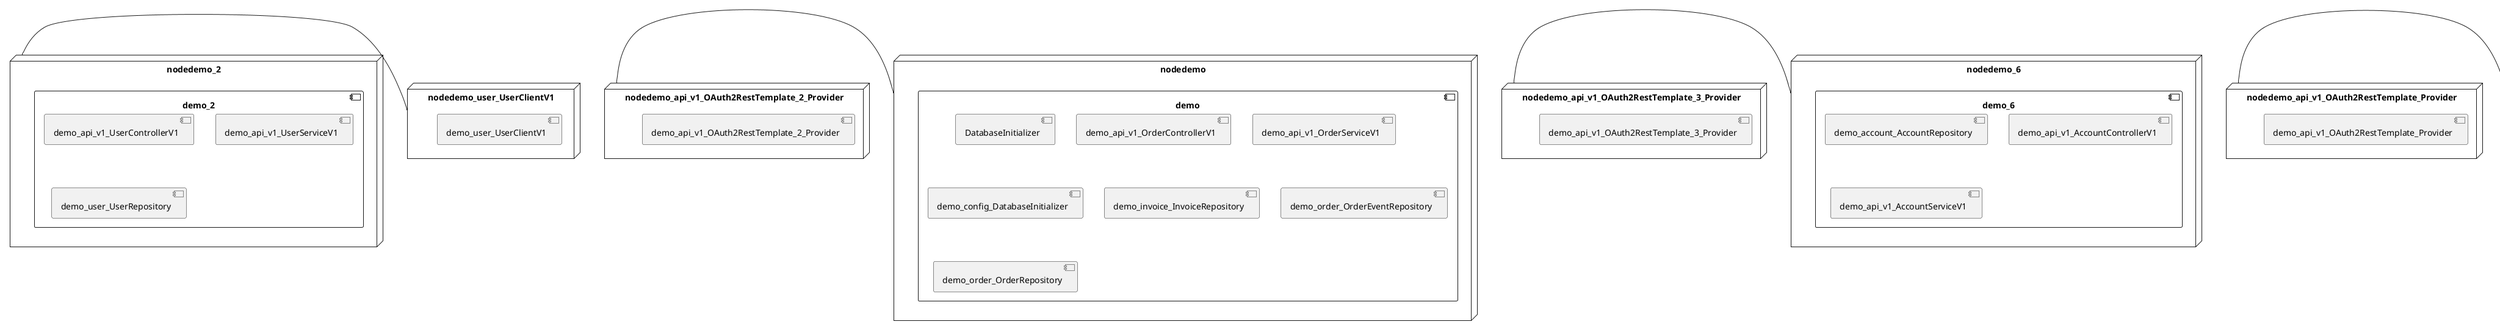 @startuml
skinparam fixCircleLabelOverlapping true
skinparam componentStyle uml2
node nodedemo {
component demo {
[DatabaseInitializer] [[kbastani-spring-cloud-event-sourcing-example.system#_sDG7AKFmEe-ex7yIy_rlqA]]
[demo_api_v1_OrderControllerV1] [[kbastani-spring-cloud-event-sourcing-example.system#_sDG7AKFmEe-ex7yIy_rlqA]]
[demo_api_v1_OrderServiceV1] [[kbastani-spring-cloud-event-sourcing-example.system#_sDG7AKFmEe-ex7yIy_rlqA]]
[demo_config_DatabaseInitializer] [[kbastani-spring-cloud-event-sourcing-example.system#_sDG7AKFmEe-ex7yIy_rlqA]]
[demo_invoice_InvoiceRepository] [[kbastani-spring-cloud-event-sourcing-example.system#_sDG7AKFmEe-ex7yIy_rlqA]]
[demo_order_OrderEventRepository] [[kbastani-spring-cloud-event-sourcing-example.system#_sDG7AKFmEe-ex7yIy_rlqA]]
[demo_order_OrderRepository] [[kbastani-spring-cloud-event-sourcing-example.system#_sDG7AKFmEe-ex7yIy_rlqA]]
}
}
node nodedemo_2 {
component demo_2 {
[demo_api_v1_UserControllerV1] [[kbastani-spring-cloud-event-sourcing-example.system#_sDG7AKFmEe-ex7yIy_rlqA]]
[demo_api_v1_UserServiceV1] [[kbastani-spring-cloud-event-sourcing-example.system#_sDG7AKFmEe-ex7yIy_rlqA]]
[demo_user_UserRepository] [[kbastani-spring-cloud-event-sourcing-example.system#_sDG7AKFmEe-ex7yIy_rlqA]]
}
}
node nodedemo_3 {
component demo_3 {
[demo_api_v1_ShoppingCartControllerV1] [[kbastani-spring-cloud-event-sourcing-example.system#_sDG7AKFmEe-ex7yIy_rlqA]]
[demo_api_v1_ShoppingCartServiceV1] [[kbastani-spring-cloud-event-sourcing-example.system#_sDG7AKFmEe-ex7yIy_rlqA]]
[demo_cart_CartEventRepository] [[kbastani-spring-cloud-event-sourcing-example.system#_sDG7AKFmEe-ex7yIy_rlqA]]
}
}
node nodedemo_4 {
component demo_4 {
[demo_UserController] [[kbastani-spring-cloud-event-sourcing-example.system#_sDG7AKFmEe-ex7yIy_rlqA]]
[demo_UserRepository] [[kbastani-spring-cloud-event-sourcing-example.system#_sDG7AKFmEe-ex7yIy_rlqA]]
[demo_UserService] [[kbastani-spring-cloud-event-sourcing-example.system#_sDG7AKFmEe-ex7yIy_rlqA]]
[demo_login_UserController] [[kbastani-spring-cloud-event-sourcing-example.system#_sDG7AKFmEe-ex7yIy_rlqA]]
}
}
node nodedemo_5 {
component demo_5 {
[demo_api_v1_CatalogControllerV1] [[kbastani-spring-cloud-event-sourcing-example.system#_sDG7AKFmEe-ex7yIy_rlqA]]
[demo_api_v1_CatalogServiceV1] [[kbastani-spring-cloud-event-sourcing-example.system#_sDG7AKFmEe-ex7yIy_rlqA]]
[demo_catalog_CatalogInfoRepository] [[kbastani-spring-cloud-event-sourcing-example.system#_sDG7AKFmEe-ex7yIy_rlqA]]
}
}
node nodedemo_6 {
component demo_6 {
[demo_account_AccountRepository] [[kbastani-spring-cloud-event-sourcing-example.system#_sDG7AKFmEe-ex7yIy_rlqA]]
[demo_api_v1_AccountControllerV1] [[kbastani-spring-cloud-event-sourcing-example.system#_sDG7AKFmEe-ex7yIy_rlqA]]
[demo_api_v1_AccountServiceV1] [[kbastani-spring-cloud-event-sourcing-example.system#_sDG7AKFmEe-ex7yIy_rlqA]]
}
}
node nodedemo_v1 {
component demo_v1 {
[demo_v1_InventoryControllerV1] [[kbastani-spring-cloud-event-sourcing-example.system#_sDG7AKFmEe-ex7yIy_rlqA]]
[demo_v1_InventoryServiceV1] [[kbastani-spring-cloud-event-sourcing-example.system#_sDG7AKFmEe-ex7yIy_rlqA]]
}
}
node nodedemo_api_v1_OAuth2RestTemplate_2_Provider {
[demo_api_v1_OAuth2RestTemplate_2_Provider] [[kbastani-spring-cloud-event-sourcing-example.system#_sDG7AKFmEe-ex7yIy_rlqA]]
}
node nodedemo_api_v1_OAuth2RestTemplate_3_Provider {
[demo_api_v1_OAuth2RestTemplate_3_Provider] [[kbastani-spring-cloud-event-sourcing-example.system#_sDG7AKFmEe-ex7yIy_rlqA]]
}
node nodedemo_api_v1_OAuth2RestTemplate_Provider {
[demo_api_v1_OAuth2RestTemplate_Provider] [[kbastani-spring-cloud-event-sourcing-example.system#_sDG7AKFmEe-ex7yIy_rlqA]]
}
node nodedemo_api_v1_RestTemplate_2_Provider {
[demo_api_v1_RestTemplate_2_Provider] [[kbastani-spring-cloud-event-sourcing-example.system#_sDG7AKFmEe-ex7yIy_rlqA]]
}
node nodedemo_api_v1_RestTemplate_Provider {
[demo_api_v1_RestTemplate_Provider] [[kbastani-spring-cloud-event-sourcing-example.system#_sDG7AKFmEe-ex7yIy_rlqA]]
}
node nodedemo_inventory_InventoryRepository_Provider {
[demo_inventory_InventoryRepository_Provider] [[kbastani-spring-cloud-event-sourcing-example.system#_sDG7AKFmEe-ex7yIy_rlqA]]
}
node nodedemo_login_AuthenticationManager_Provider {
[demo_login_AuthenticationManager_Provider] [[kbastani-spring-cloud-event-sourcing-example.system#_sDG7AKFmEe-ex7yIy_rlqA]]
}
node nodedemo_login_ClientDetailsService_Provider {
[demo_login_ClientDetailsService_Provider] [[kbastani-spring-cloud-event-sourcing-example.system#_sDG7AKFmEe-ex7yIy_rlqA]]
}
node nodedemo_login_HttpSessionSecurityContextRepository_Provider {
[demo_login_HttpSessionSecurityContextRepository_Provider] [[kbastani-spring-cloud-event-sourcing-example.system#_sDG7AKFmEe-ex7yIy_rlqA]]
}
node nodedemo_login_LoginController {
[demo_login_LoginController] [[kbastani-spring-cloud-event-sourcing-example.system#_sDG7AKFmEe-ex7yIy_rlqA]]
}
node nodedemo_product_ProductRepository_Provider {
[demo_product_ProductRepository_Provider] [[kbastani-spring-cloud-event-sourcing-example.system#_sDG7AKFmEe-ex7yIy_rlqA]]
}
node nodedemo_user_UserClientV1 {
[demo_user_UserClientV1] [[kbastani-spring-cloud-event-sourcing-example.system#_sDG7AKFmEe-ex7yIy_rlqA]]
}
node nodedemo_v1_Session_Provider {
[demo_v1_Session_Provider] [[kbastani-spring-cloud-event-sourcing-example.system#_sDG7AKFmEe-ex7yIy_rlqA]]
}
[nodedemo_2] - [nodedemo_user_UserClientV1]
[nodedemo_api_v1_OAuth2RestTemplate_2_Provider] - [nodedemo]
[nodedemo_api_v1_OAuth2RestTemplate_3_Provider] - [nodedemo_6]
[nodedemo_api_v1_OAuth2RestTemplate_Provider] - [nodedemo_3]
[nodedemo_api_v1_RestTemplate_2_Provider] - [nodedemo_3]
[nodedemo_api_v1_RestTemplate_Provider] - [nodedemo_3]
[nodedemo_inventory_InventoryRepository_Provider] - [nodedemo_v1]
[nodedemo_login_AuthenticationManager_Provider] - [nodedemo_login_LoginController]
[nodedemo_login_ClientDetailsService_Provider] - [nodedemo_login_LoginController]
[nodedemo_login_HttpSessionSecurityContextRepository_Provider] - [nodedemo_login_LoginController]
[nodedemo_product_ProductRepository_Provider] - [nodedemo_v1]
[nodedemo_v1_Session_Provider] - [nodedemo_v1]

@enduml
